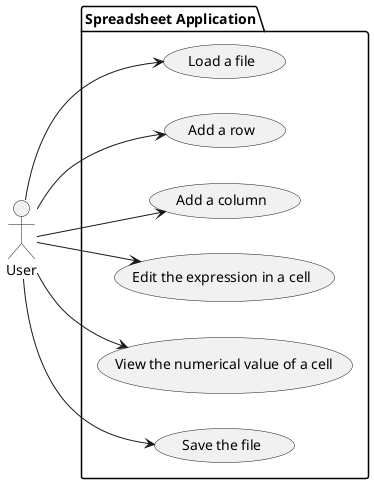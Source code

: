 @startuml

left to right direction

actor User

package "Spreadsheet Application" {
    usecase "Load a file" as u1
    usecase "Add a row" as u2
    usecase "Add a column" as u3
    usecase "Edit the expression in a cell" as u4
    usecase "View the numerical value of a cell" as u5
    usecase "Save the file" as u6
}

User-->u1
User-->u2
User-->u3
User-->u4
User-->u5
User-->u6

@enduml
